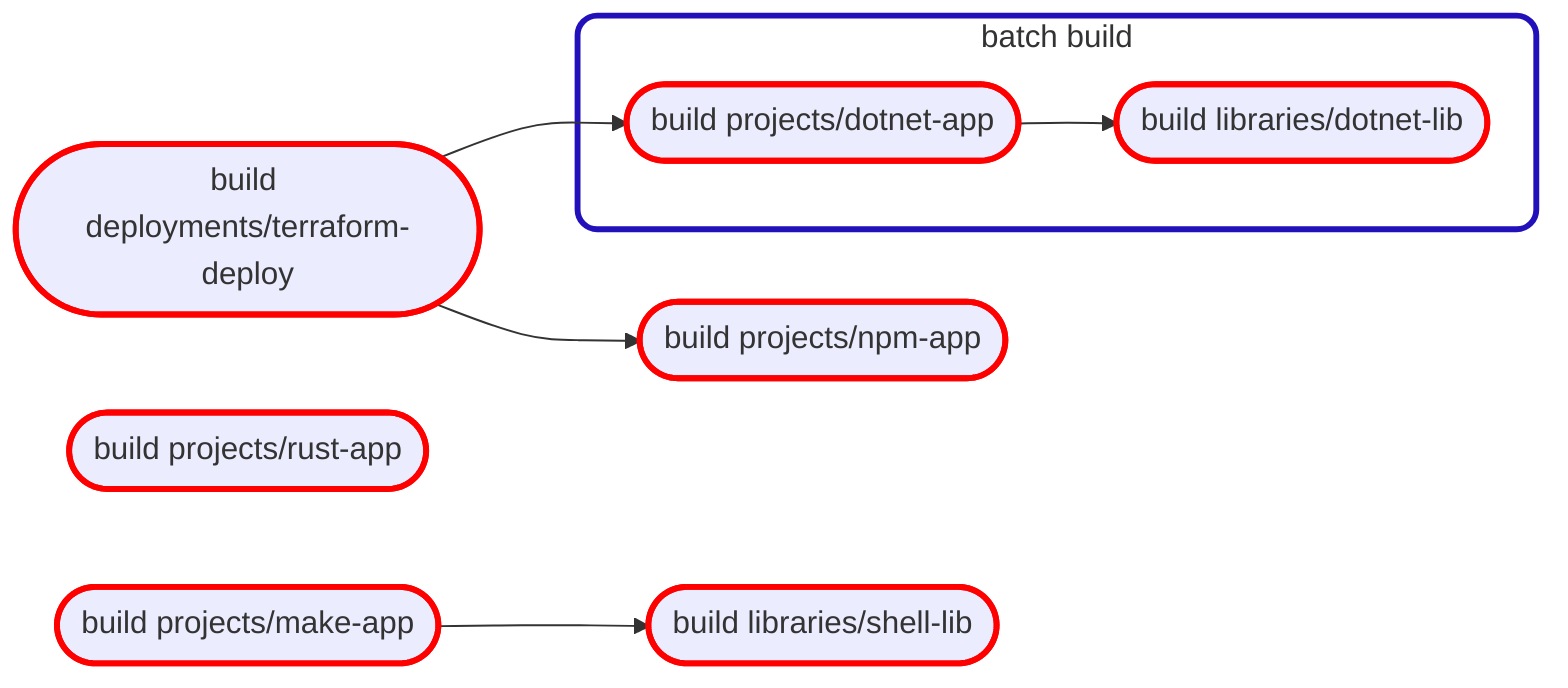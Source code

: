 flowchart LR
classDef forced stroke:red,stroke-width:3px
classDef required stroke:orange,stroke-width:3px
classDef selected stroke:black,stroke-width:3px
7CEED9ED7135438472B859AFBAD635AC459E210291EB82FEB01F5297B47CF0C1([build projects/npm-app])
class 7CEED9ED7135438472B859AFBAD635AC459E210291EB82FEB01F5297B47CF0C1 forced
3B3D0C1A2C3ED3243CAC6A02B7B4A905D5B2AD5F49BB716DB9511E69A28BFA80([build projects/make-app])
3B3D0C1A2C3ED3243CAC6A02B7B4A905D5B2AD5F49BB716DB9511E69A28BFA80 --> F916FA659305A3A94393AADBD661A4C0CD1236251DDF91C0129969578ADB46E6
class 3B3D0C1A2C3ED3243CAC6A02B7B4A905D5B2AD5F49BB716DB9511E69A28BFA80 forced
622E64551A4677B79487613D1484965B21D511F49CFC09A22539DB12C27E82F4([build projects/rust-app])
class 622E64551A4677B79487613D1484965B21D511F49CFC09A22539DB12C27E82F4 forced
subgraph A922080C67BE70BAD86C25717A34EDF7451FBD9E907D29B9C86D4B8B2A01863B[batch build]
  08D8B1A762D1AB2C9706CD8F058C429644843CE9B54B9DA63B673BF2AF19C79A([build libraries/dotnet-lib])
  CC3EDD06A6697CF8E5E14085BA6C1662E33583A91C25D50B6D1B5C6DDF1AEE2E([build projects/dotnet-app])
end
classDef cluster-A922080C67BE70BAD86C25717A34EDF7451FBD9E907D29B9C86D4B8B2A01863B stroke:#21B,stroke-width:3px,fill:white,rx:10,ry:10
class A922080C67BE70BAD86C25717A34EDF7451FBD9E907D29B9C86D4B8B2A01863B cluster-A922080C67BE70BAD86C25717A34EDF7451FBD9E907D29B9C86D4B8B2A01863B
class 08D8B1A762D1AB2C9706CD8F058C429644843CE9B54B9DA63B673BF2AF19C79A forced
CC3EDD06A6697CF8E5E14085BA6C1662E33583A91C25D50B6D1B5C6DDF1AEE2E --> 08D8B1A762D1AB2C9706CD8F058C429644843CE9B54B9DA63B673BF2AF19C79A
class CC3EDD06A6697CF8E5E14085BA6C1662E33583A91C25D50B6D1B5C6DDF1AEE2E forced
8DAD4698729CEFF7EEBD509A8744C0972851ECD80F9B85B6A7D75E7D74585C16([build deployments/terraform-deploy])
8DAD4698729CEFF7EEBD509A8744C0972851ECD80F9B85B6A7D75E7D74585C16 --> CC3EDD06A6697CF8E5E14085BA6C1662E33583A91C25D50B6D1B5C6DDF1AEE2E
8DAD4698729CEFF7EEBD509A8744C0972851ECD80F9B85B6A7D75E7D74585C16 --> 7CEED9ED7135438472B859AFBAD635AC459E210291EB82FEB01F5297B47CF0C1
class 8DAD4698729CEFF7EEBD509A8744C0972851ECD80F9B85B6A7D75E7D74585C16 forced
F916FA659305A3A94393AADBD661A4C0CD1236251DDF91C0129969578ADB46E6([build libraries/shell-lib])
class F916FA659305A3A94393AADBD661A4C0CD1236251DDF91C0129969578ADB46E6 forced